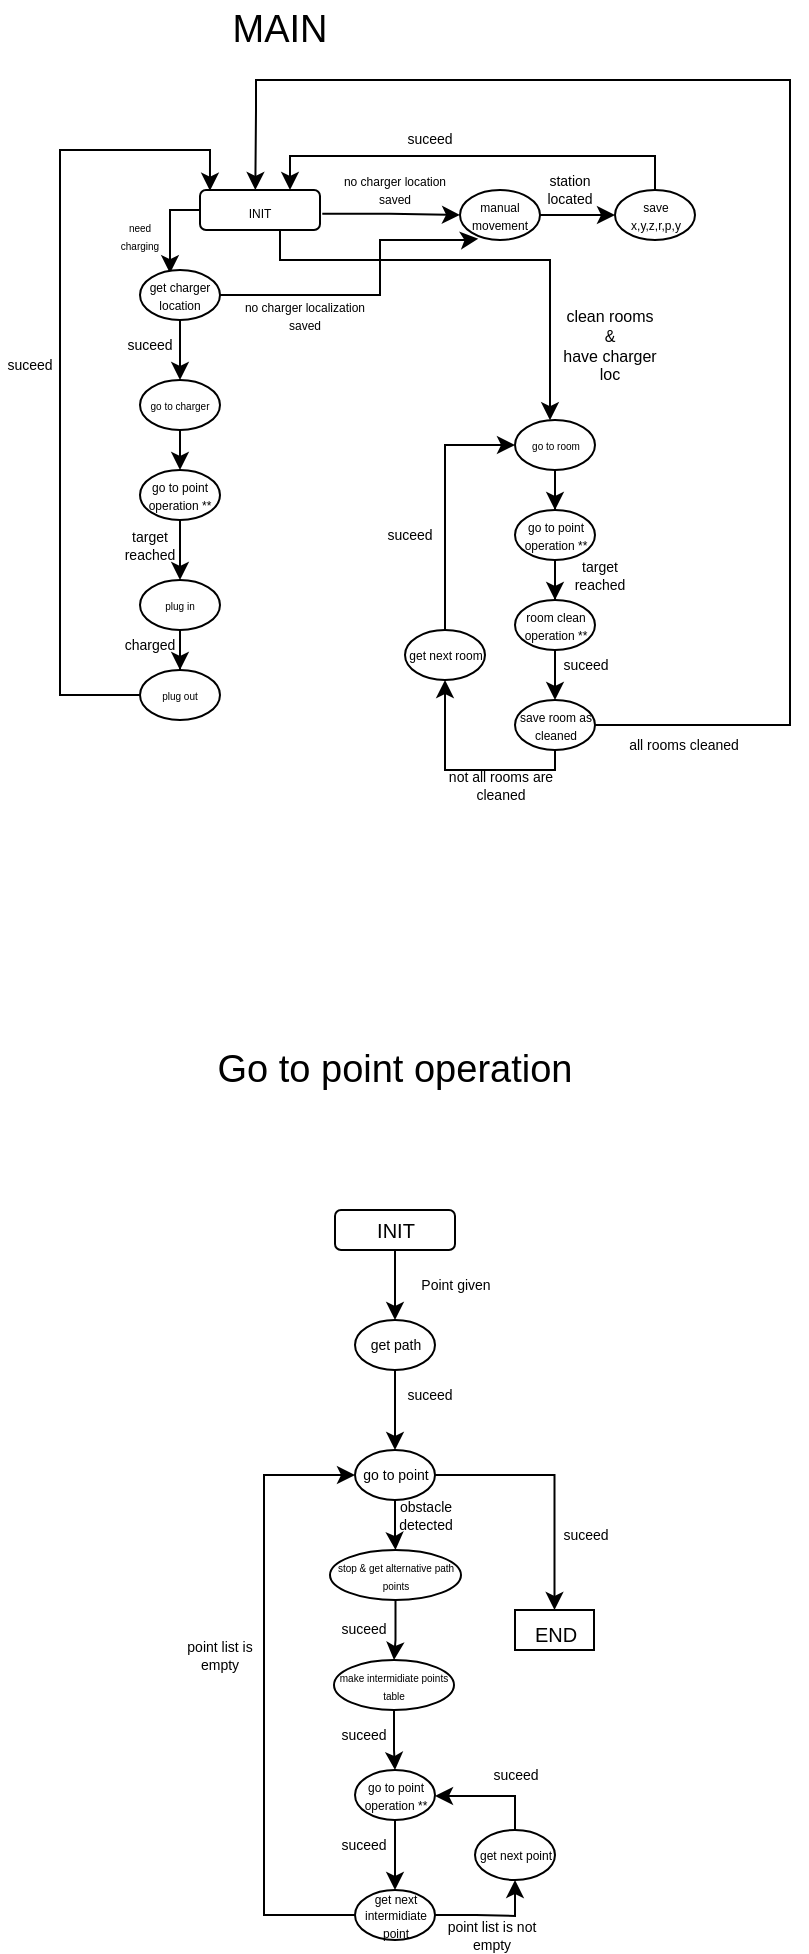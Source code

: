<mxfile version="19.0.0" type="github">
  <diagram id="uxtKMf21eRbsi_KwySVA" name="Page-1">
    <mxGraphModel dx="474" dy="254" grid="1" gridSize="5" guides="1" tooltips="1" connect="1" arrows="1" fold="1" page="1" pageScale="1" pageWidth="827" pageHeight="1169" math="0" shadow="0">
      <root>
        <mxCell id="0" />
        <mxCell id="1" parent="0" />
        <mxCell id="Do-2jzCsswZucwtNu8jR-17" style="edgeStyle=orthogonalEdgeStyle;rounded=0;orthogonalLoop=1;jettySize=auto;html=1;entryX=0.375;entryY=0.064;entryDx=0;entryDy=0;fontSize=7;entryPerimeter=0;" parent="1" source="Do-2jzCsswZucwtNu8jR-1" target="Do-2jzCsswZucwtNu8jR-3" edge="1">
          <mxGeometry relative="1" as="geometry">
            <Array as="points">
              <mxPoint x="103" y="115" />
            </Array>
          </mxGeometry>
        </mxCell>
        <mxCell id="Do-2jzCsswZucwtNu8jR-24" style="edgeStyle=orthogonalEdgeStyle;rounded=0;orthogonalLoop=1;jettySize=auto;html=1;fontSize=5;exitX=1.019;exitY=0.594;exitDx=0;exitDy=0;exitPerimeter=0;" parent="1" source="Do-2jzCsswZucwtNu8jR-1" target="Do-2jzCsswZucwtNu8jR-9" edge="1">
          <mxGeometry relative="1" as="geometry">
            <mxPoint x="225.5" y="117.5" as="sourcePoint" />
          </mxGeometry>
        </mxCell>
        <mxCell id="Do-2jzCsswZucwtNu8jR-28" style="edgeStyle=orthogonalEdgeStyle;rounded=0;orthogonalLoop=1;jettySize=auto;html=1;fontSize=5;" parent="1" source="Do-2jzCsswZucwtNu8jR-1" target="Do-2jzCsswZucwtNu8jR-14" edge="1">
          <mxGeometry relative="1" as="geometry">
            <Array as="points">
              <mxPoint x="158" y="140" />
              <mxPoint x="293" y="140" />
            </Array>
          </mxGeometry>
        </mxCell>
        <mxCell id="Do-2jzCsswZucwtNu8jR-1" value="&lt;font style=&quot;font-size: 6px;&quot;&gt;INIT&lt;/font&gt;" style="rounded=1;whiteSpace=wrap;html=1;" parent="1" vertex="1">
          <mxGeometry x="118" y="105" width="60" height="20" as="geometry" />
        </mxCell>
        <mxCell id="Do-2jzCsswZucwtNu8jR-19" style="edgeStyle=orthogonalEdgeStyle;rounded=0;orthogonalLoop=1;jettySize=auto;html=1;fontSize=5;" parent="1" source="Do-2jzCsswZucwtNu8jR-3" target="Do-2jzCsswZucwtNu8jR-7" edge="1">
          <mxGeometry relative="1" as="geometry">
            <Array as="points">
              <mxPoint x="108" y="180" />
              <mxPoint x="108" y="180" />
            </Array>
          </mxGeometry>
        </mxCell>
        <mxCell id="MTLXHmxA1OsBjIj6GVYz-12" style="edgeStyle=orthogonalEdgeStyle;rounded=0;orthogonalLoop=1;jettySize=auto;html=1;entryX=0.229;entryY=0.976;entryDx=0;entryDy=0;entryPerimeter=0;fontSize=6;" edge="1" parent="1" source="Do-2jzCsswZucwtNu8jR-3" target="Do-2jzCsswZucwtNu8jR-9">
          <mxGeometry relative="1" as="geometry">
            <Array as="points">
              <mxPoint x="208" y="158" />
              <mxPoint x="208" y="130" />
              <mxPoint x="251" y="130" />
            </Array>
          </mxGeometry>
        </mxCell>
        <mxCell id="Do-2jzCsswZucwtNu8jR-3" value="&lt;font style=&quot;font-size: 6px;&quot;&gt;get charger location&lt;br&gt;&lt;/font&gt;" style="ellipse;whiteSpace=wrap;html=1;fontSize=7;" parent="1" vertex="1">
          <mxGeometry x="88" y="145" width="40" height="25" as="geometry" />
        </mxCell>
        <mxCell id="Do-2jzCsswZucwtNu8jR-23" style="edgeStyle=orthogonalEdgeStyle;rounded=0;orthogonalLoop=1;jettySize=auto;html=1;entryX=0.083;entryY=0.017;entryDx=0;entryDy=0;fontSize=5;entryPerimeter=0;" parent="1" source="Do-2jzCsswZucwtNu8jR-4" target="Do-2jzCsswZucwtNu8jR-1" edge="1">
          <mxGeometry relative="1" as="geometry">
            <Array as="points">
              <mxPoint x="48" y="358" />
              <mxPoint x="48" y="85" />
              <mxPoint x="123" y="85" />
            </Array>
          </mxGeometry>
        </mxCell>
        <mxCell id="Do-2jzCsswZucwtNu8jR-4" value="&lt;font style=&quot;font-size: 5px;&quot;&gt;plug out&lt;/font&gt;" style="ellipse;whiteSpace=wrap;html=1;fontSize=7;" parent="1" vertex="1">
          <mxGeometry x="88" y="345" width="40" height="25" as="geometry" />
        </mxCell>
        <mxCell id="Do-2jzCsswZucwtNu8jR-22" style="edgeStyle=orthogonalEdgeStyle;rounded=0;orthogonalLoop=1;jettySize=auto;html=1;entryX=0.5;entryY=0;entryDx=0;entryDy=0;fontSize=5;" parent="1" source="Do-2jzCsswZucwtNu8jR-5" target="Do-2jzCsswZucwtNu8jR-4" edge="1">
          <mxGeometry relative="1" as="geometry" />
        </mxCell>
        <mxCell id="Do-2jzCsswZucwtNu8jR-5" value="&lt;font style=&quot;font-size: 5px;&quot;&gt;plug in&lt;/font&gt;" style="ellipse;whiteSpace=wrap;html=1;fontSize=7;" parent="1" vertex="1">
          <mxGeometry x="88" y="300" width="40" height="25" as="geometry" />
        </mxCell>
        <mxCell id="Do-2jzCsswZucwtNu8jR-21" style="edgeStyle=orthogonalEdgeStyle;rounded=0;orthogonalLoop=1;jettySize=auto;html=1;fontSize=5;" parent="1" source="Do-2jzCsswZucwtNu8jR-6" target="Do-2jzCsswZucwtNu8jR-5" edge="1">
          <mxGeometry relative="1" as="geometry" />
        </mxCell>
        <mxCell id="Do-2jzCsswZucwtNu8jR-6" value="&lt;font style=&quot;font-size: 6px;&quot;&gt;go to point operation **&lt;/font&gt;" style="ellipse;whiteSpace=wrap;html=1;fontSize=7;" parent="1" vertex="1">
          <mxGeometry x="88" y="245" width="40" height="25" as="geometry" />
        </mxCell>
        <mxCell id="Do-2jzCsswZucwtNu8jR-20" style="edgeStyle=orthogonalEdgeStyle;rounded=0;orthogonalLoop=1;jettySize=auto;html=1;fontSize=5;" parent="1" source="Do-2jzCsswZucwtNu8jR-7" target="Do-2jzCsswZucwtNu8jR-6" edge="1">
          <mxGeometry relative="1" as="geometry">
            <Array as="points">
              <mxPoint x="108" y="235" />
              <mxPoint x="108" y="235" />
            </Array>
          </mxGeometry>
        </mxCell>
        <mxCell id="Do-2jzCsswZucwtNu8jR-7" value="&lt;font style=&quot;font-size: 5px;&quot;&gt;go to charger&lt;/font&gt;" style="ellipse;whiteSpace=wrap;html=1;fontSize=7;" parent="1" vertex="1">
          <mxGeometry x="88" y="200" width="40" height="25" as="geometry" />
        </mxCell>
        <mxCell id="Do-2jzCsswZucwtNu8jR-26" style="edgeStyle=orthogonalEdgeStyle;rounded=0;orthogonalLoop=1;jettySize=auto;html=1;fontSize=5;" parent="1" source="Do-2jzCsswZucwtNu8jR-8" target="Do-2jzCsswZucwtNu8jR-1" edge="1">
          <mxGeometry relative="1" as="geometry">
            <Array as="points">
              <mxPoint x="346" y="88" />
              <mxPoint x="163" y="88" />
            </Array>
            <mxPoint x="218" y="107.5" as="targetPoint" />
          </mxGeometry>
        </mxCell>
        <mxCell id="Do-2jzCsswZucwtNu8jR-8" value="&lt;font style=&quot;font-size: 6px;&quot;&gt;save x,y,z,r,p,y&lt;/font&gt;" style="ellipse;whiteSpace=wrap;html=1;fontSize=7;" parent="1" vertex="1">
          <mxGeometry x="325.5" y="105" width="40" height="25" as="geometry" />
        </mxCell>
        <mxCell id="Do-2jzCsswZucwtNu8jR-25" style="edgeStyle=orthogonalEdgeStyle;rounded=0;orthogonalLoop=1;jettySize=auto;html=1;entryX=0;entryY=0.5;entryDx=0;entryDy=0;fontSize=5;" parent="1" source="Do-2jzCsswZucwtNu8jR-9" target="Do-2jzCsswZucwtNu8jR-8" edge="1">
          <mxGeometry relative="1" as="geometry">
            <Array as="points">
              <mxPoint x="310.5" y="117.5" />
              <mxPoint x="310.5" y="117.5" />
            </Array>
          </mxGeometry>
        </mxCell>
        <mxCell id="Do-2jzCsswZucwtNu8jR-9" value="&lt;font style=&quot;font-size: 6px;&quot;&gt;manual movement&lt;/font&gt;" style="ellipse;whiteSpace=wrap;html=1;fontSize=7;" parent="1" vertex="1">
          <mxGeometry x="248" y="105" width="40" height="25" as="geometry" />
        </mxCell>
        <mxCell id="Do-2jzCsswZucwtNu8jR-33" style="edgeStyle=orthogonalEdgeStyle;rounded=0;orthogonalLoop=1;jettySize=auto;html=1;entryX=0;entryY=0.5;entryDx=0;entryDy=0;fontSize=5;" parent="1" source="Do-2jzCsswZucwtNu8jR-10" target="Do-2jzCsswZucwtNu8jR-14" edge="1">
          <mxGeometry relative="1" as="geometry">
            <Array as="points">
              <mxPoint x="240.5" y="233" />
            </Array>
          </mxGeometry>
        </mxCell>
        <mxCell id="Do-2jzCsswZucwtNu8jR-10" value="&lt;font style=&quot;font-size: 6px;&quot;&gt;get next room&lt;/font&gt;" style="ellipse;whiteSpace=wrap;html=1;fontSize=7;" parent="1" vertex="1">
          <mxGeometry x="220.5" y="325" width="40" height="25" as="geometry" />
        </mxCell>
        <mxCell id="Do-2jzCsswZucwtNu8jR-32" style="edgeStyle=orthogonalEdgeStyle;rounded=0;orthogonalLoop=1;jettySize=auto;html=1;fontSize=5;" parent="1" source="Do-2jzCsswZucwtNu8jR-11" target="Do-2jzCsswZucwtNu8jR-10" edge="1">
          <mxGeometry relative="1" as="geometry">
            <Array as="points">
              <mxPoint x="295.5" y="395" />
              <mxPoint x="240.5" y="395" />
            </Array>
          </mxGeometry>
        </mxCell>
        <mxCell id="MTLXHmxA1OsBjIj6GVYz-20" style="edgeStyle=orthogonalEdgeStyle;rounded=0;orthogonalLoop=1;jettySize=auto;html=1;fontSize=5;entryX=0.461;entryY=0;entryDx=0;entryDy=0;entryPerimeter=0;" edge="1" parent="1" source="Do-2jzCsswZucwtNu8jR-11" target="Do-2jzCsswZucwtNu8jR-1">
          <mxGeometry relative="1" as="geometry">
            <mxPoint x="198" y="65" as="targetPoint" />
            <Array as="points">
              <mxPoint x="413" y="373" />
              <mxPoint x="413" y="50" />
              <mxPoint x="146" y="50" />
              <mxPoint x="146" y="65" />
            </Array>
          </mxGeometry>
        </mxCell>
        <mxCell id="Do-2jzCsswZucwtNu8jR-11" value="&lt;font style=&quot;font-size: 6px;&quot;&gt;save room as cleaned&lt;/font&gt;" style="ellipse;whiteSpace=wrap;html=1;fontSize=7;" parent="1" vertex="1">
          <mxGeometry x="275.5" y="360" width="40" height="25" as="geometry" />
        </mxCell>
        <mxCell id="Do-2jzCsswZucwtNu8jR-31" style="edgeStyle=orthogonalEdgeStyle;rounded=0;orthogonalLoop=1;jettySize=auto;html=1;entryX=0.5;entryY=0;entryDx=0;entryDy=0;fontSize=5;" parent="1" source="Do-2jzCsswZucwtNu8jR-12" target="Do-2jzCsswZucwtNu8jR-11" edge="1">
          <mxGeometry relative="1" as="geometry" />
        </mxCell>
        <mxCell id="Do-2jzCsswZucwtNu8jR-12" value="&lt;font style=&quot;font-size: 6px;&quot;&gt;room clean operation **&lt;/font&gt;" style="ellipse;whiteSpace=wrap;html=1;fontSize=7;" parent="1" vertex="1">
          <mxGeometry x="275.5" y="310" width="40" height="25" as="geometry" />
        </mxCell>
        <mxCell id="Do-2jzCsswZucwtNu8jR-30" style="edgeStyle=orthogonalEdgeStyle;rounded=0;orthogonalLoop=1;jettySize=auto;html=1;entryX=0.5;entryY=0;entryDx=0;entryDy=0;fontSize=5;" parent="1" source="Do-2jzCsswZucwtNu8jR-13" target="Do-2jzCsswZucwtNu8jR-12" edge="1">
          <mxGeometry relative="1" as="geometry" />
        </mxCell>
        <mxCell id="Do-2jzCsswZucwtNu8jR-13" value="&lt;font style=&quot;font-size: 6px;&quot;&gt;go to point operation **&lt;/font&gt;" style="ellipse;whiteSpace=wrap;html=1;fontSize=7;" parent="1" vertex="1">
          <mxGeometry x="275.5" y="265" width="40" height="25" as="geometry" />
        </mxCell>
        <mxCell id="Do-2jzCsswZucwtNu8jR-29" style="edgeStyle=orthogonalEdgeStyle;rounded=0;orthogonalLoop=1;jettySize=auto;html=1;fontSize=5;" parent="1" source="Do-2jzCsswZucwtNu8jR-14" target="Do-2jzCsswZucwtNu8jR-13" edge="1">
          <mxGeometry relative="1" as="geometry" />
        </mxCell>
        <mxCell id="Do-2jzCsswZucwtNu8jR-14" value="&lt;font style=&quot;font-size: 5px;&quot;&gt;go to room&lt;/font&gt;" style="ellipse;whiteSpace=wrap;html=1;fontSize=7;" parent="1" vertex="1">
          <mxGeometry x="275.5" y="220" width="40" height="25" as="geometry" />
        </mxCell>
        <mxCell id="Do-2jzCsswZucwtNu8jR-18" value="&lt;font style=&quot;font-size: 5px;&quot;&gt;need charging&lt;/font&gt;" style="text;html=1;strokeColor=none;fillColor=none;align=center;verticalAlign=middle;whiteSpace=wrap;rounded=0;fontSize=7;" parent="1" vertex="1">
          <mxGeometry x="73" y="120" width="30" height="15" as="geometry" />
        </mxCell>
        <mxCell id="MTLXHmxA1OsBjIj6GVYz-3" value="&lt;font style=&quot;font-size: 19px;&quot;&gt;MAIN&lt;/font&gt;" style="text;html=1;strokeColor=none;fillColor=none;align=center;verticalAlign=middle;whiteSpace=wrap;rounded=0;fontSize=6;" vertex="1" parent="1">
          <mxGeometry x="128" y="10" width="60" height="30" as="geometry" />
        </mxCell>
        <mxCell id="MTLXHmxA1OsBjIj6GVYz-4" value="suceed" style="text;html=1;strokeColor=none;fillColor=none;align=center;verticalAlign=middle;whiteSpace=wrap;rounded=0;fontSize=7;" vertex="1" parent="1">
          <mxGeometry x="18" y="185" width="30" height="15" as="geometry" />
        </mxCell>
        <mxCell id="MTLXHmxA1OsBjIj6GVYz-5" value="suceed" style="text;html=1;strokeColor=none;fillColor=none;align=center;verticalAlign=middle;whiteSpace=wrap;rounded=0;fontSize=7;" vertex="1" parent="1">
          <mxGeometry x="78" y="175" width="30" height="15" as="geometry" />
        </mxCell>
        <mxCell id="MTLXHmxA1OsBjIj6GVYz-7" value="target reached" style="text;html=1;strokeColor=none;fillColor=none;align=center;verticalAlign=middle;whiteSpace=wrap;rounded=0;fontSize=7;" vertex="1" parent="1">
          <mxGeometry x="78" y="275" width="30" height="15" as="geometry" />
        </mxCell>
        <mxCell id="MTLXHmxA1OsBjIj6GVYz-8" value="charged" style="text;html=1;strokeColor=none;fillColor=none;align=center;verticalAlign=middle;whiteSpace=wrap;rounded=0;fontSize=7;" vertex="1" parent="1">
          <mxGeometry x="78" y="325" width="30" height="15" as="geometry" />
        </mxCell>
        <mxCell id="MTLXHmxA1OsBjIj6GVYz-9" value="&lt;font style=&quot;font-size: 6px;&quot;&gt;no charger location saved&lt;/font&gt;" style="text;html=1;strokeColor=none;fillColor=none;align=center;verticalAlign=middle;whiteSpace=wrap;rounded=0;fontSize=7;" vertex="1" parent="1">
          <mxGeometry x="183" y="97.5" width="65" height="15" as="geometry" />
        </mxCell>
        <mxCell id="MTLXHmxA1OsBjIj6GVYz-10" value="station located" style="text;html=1;strokeColor=none;fillColor=none;align=center;verticalAlign=middle;whiteSpace=wrap;rounded=0;fontSize=7;" vertex="1" parent="1">
          <mxGeometry x="288" y="97.5" width="30" height="15" as="geometry" />
        </mxCell>
        <mxCell id="MTLXHmxA1OsBjIj6GVYz-11" value="suceed" style="text;html=1;strokeColor=none;fillColor=none;align=center;verticalAlign=middle;whiteSpace=wrap;rounded=0;fontSize=7;" vertex="1" parent="1">
          <mxGeometry x="218" y="70" width="30" height="20" as="geometry" />
        </mxCell>
        <mxCell id="MTLXHmxA1OsBjIj6GVYz-13" value="&lt;font style=&quot;font-size: 6px;&quot;&gt;no charger localization saved&lt;/font&gt;" style="text;html=1;strokeColor=none;fillColor=none;align=center;verticalAlign=middle;whiteSpace=wrap;rounded=0;fontSize=7;" vertex="1" parent="1">
          <mxGeometry x="138" y="160" width="65" height="15" as="geometry" />
        </mxCell>
        <mxCell id="MTLXHmxA1OsBjIj6GVYz-14" value="&lt;div style=&quot;font-size: 8px;&quot;&gt;&lt;font style=&quot;font-size: 8px;&quot;&gt;clean rooms &lt;br&gt;&lt;/font&gt;&lt;/div&gt;&lt;div style=&quot;font-size: 8px;&quot;&gt;&lt;font style=&quot;font-size: 8px;&quot;&gt;&amp;amp; &lt;br&gt;&lt;/font&gt;&lt;/div&gt;&lt;div style=&quot;font-size: 8px;&quot;&gt;&lt;font style=&quot;font-size: 8px;&quot;&gt;have charger loc&lt;/font&gt;&lt;/div&gt;" style="text;html=1;strokeColor=none;fillColor=none;align=center;verticalAlign=middle;whiteSpace=wrap;rounded=0;fontSize=7;" vertex="1" parent="1">
          <mxGeometry x="293" y="175" width="60" height="15" as="geometry" />
        </mxCell>
        <mxCell id="MTLXHmxA1OsBjIj6GVYz-16" value="target reached" style="text;html=1;strokeColor=none;fillColor=none;align=center;verticalAlign=middle;whiteSpace=wrap;rounded=0;fontSize=7;" vertex="1" parent="1">
          <mxGeometry x="303" y="290" width="30" height="15" as="geometry" />
        </mxCell>
        <mxCell id="MTLXHmxA1OsBjIj6GVYz-17" value="suceed" style="text;html=1;strokeColor=none;fillColor=none;align=center;verticalAlign=middle;whiteSpace=wrap;rounded=0;fontSize=7;" vertex="1" parent="1">
          <mxGeometry x="295.5" y="335" width="30" height="15" as="geometry" />
        </mxCell>
        <mxCell id="MTLXHmxA1OsBjIj6GVYz-18" value="not all rooms are cleaned" style="text;html=1;strokeColor=none;fillColor=none;align=center;verticalAlign=middle;whiteSpace=wrap;rounded=0;fontSize=7;" vertex="1" parent="1">
          <mxGeometry x="235.5" y="395" width="65" height="15" as="geometry" />
        </mxCell>
        <mxCell id="MTLXHmxA1OsBjIj6GVYz-19" value="suceed" style="text;html=1;strokeColor=none;fillColor=none;align=center;verticalAlign=middle;whiteSpace=wrap;rounded=0;fontSize=7;" vertex="1" parent="1">
          <mxGeometry x="208" y="270" width="30" height="15" as="geometry" />
        </mxCell>
        <mxCell id="MTLXHmxA1OsBjIj6GVYz-21" value="all rooms cleaned" style="text;html=1;strokeColor=none;fillColor=none;align=center;verticalAlign=middle;whiteSpace=wrap;rounded=0;fontSize=7;" vertex="1" parent="1">
          <mxGeometry x="325.5" y="375" width="67.5" height="15" as="geometry" />
        </mxCell>
        <mxCell id="MTLXHmxA1OsBjIj6GVYz-23" value="&lt;font style=&quot;font-size: 19px;&quot;&gt;Go to point operation&lt;/font&gt;" style="text;html=1;strokeColor=none;fillColor=none;align=center;verticalAlign=middle;whiteSpace=wrap;rounded=0;fontSize=6;" vertex="1" parent="1">
          <mxGeometry x="98" y="530" width="235" height="30" as="geometry" />
        </mxCell>
        <mxCell id="MTLXHmxA1OsBjIj6GVYz-27" style="edgeStyle=orthogonalEdgeStyle;rounded=0;orthogonalLoop=1;jettySize=auto;html=1;fontSize=19;" edge="1" parent="1" source="MTLXHmxA1OsBjIj6GVYz-24" target="MTLXHmxA1OsBjIj6GVYz-25">
          <mxGeometry relative="1" as="geometry" />
        </mxCell>
        <mxCell id="MTLXHmxA1OsBjIj6GVYz-24" value="&lt;font style=&quot;font-size: 10px;&quot;&gt;INIT&lt;/font&gt;" style="rounded=1;whiteSpace=wrap;html=1;" vertex="1" parent="1">
          <mxGeometry x="185.5" y="615" width="60" height="20" as="geometry" />
        </mxCell>
        <mxCell id="MTLXHmxA1OsBjIj6GVYz-31" style="edgeStyle=orthogonalEdgeStyle;rounded=0;orthogonalLoop=1;jettySize=auto;html=1;fontSize=10;" edge="1" parent="1" source="MTLXHmxA1OsBjIj6GVYz-25" target="MTLXHmxA1OsBjIj6GVYz-28">
          <mxGeometry relative="1" as="geometry" />
        </mxCell>
        <mxCell id="MTLXHmxA1OsBjIj6GVYz-25" value="get path" style="ellipse;whiteSpace=wrap;html=1;fontSize=7;" vertex="1" parent="1">
          <mxGeometry x="195.5" y="670" width="40" height="25" as="geometry" />
        </mxCell>
        <mxCell id="MTLXHmxA1OsBjIj6GVYz-26" value="Point given" style="text;html=1;strokeColor=none;fillColor=none;align=center;verticalAlign=middle;whiteSpace=wrap;rounded=0;fontSize=7;" vertex="1" parent="1">
          <mxGeometry x="220.5" y="645" width="49.5" height="15" as="geometry" />
        </mxCell>
        <mxCell id="MTLXHmxA1OsBjIj6GVYz-33" style="edgeStyle=orthogonalEdgeStyle;rounded=0;orthogonalLoop=1;jettySize=auto;html=1;fontSize=10;" edge="1" parent="1" source="MTLXHmxA1OsBjIj6GVYz-28" target="MTLXHmxA1OsBjIj6GVYz-30">
          <mxGeometry relative="1" as="geometry" />
        </mxCell>
        <mxCell id="MTLXHmxA1OsBjIj6GVYz-39" style="edgeStyle=orthogonalEdgeStyle;rounded=0;orthogonalLoop=1;jettySize=auto;html=1;fontSize=5;" edge="1" parent="1" source="MTLXHmxA1OsBjIj6GVYz-28" target="MTLXHmxA1OsBjIj6GVYz-35">
          <mxGeometry relative="1" as="geometry" />
        </mxCell>
        <mxCell id="MTLXHmxA1OsBjIj6GVYz-28" value="go to point" style="ellipse;whiteSpace=wrap;html=1;fontSize=7;" vertex="1" parent="1">
          <mxGeometry x="195.5" y="735" width="40" height="25" as="geometry" />
        </mxCell>
        <mxCell id="MTLXHmxA1OsBjIj6GVYz-30" value="&lt;font style=&quot;font-size: 10px;&quot;&gt;END&lt;/font&gt;" style="rounded=0;whiteSpace=wrap;html=1;fontSize=19;" vertex="1" parent="1">
          <mxGeometry x="275.5" y="815" width="39.5" height="20" as="geometry" />
        </mxCell>
        <mxCell id="MTLXHmxA1OsBjIj6GVYz-32" value="suceed" style="text;html=1;strokeColor=none;fillColor=none;align=center;verticalAlign=middle;whiteSpace=wrap;rounded=0;fontSize=7;" vertex="1" parent="1">
          <mxGeometry x="208" y="700" width="49.5" height="15" as="geometry" />
        </mxCell>
        <mxCell id="MTLXHmxA1OsBjIj6GVYz-34" value="suceed" style="text;html=1;strokeColor=none;fillColor=none;align=center;verticalAlign=middle;whiteSpace=wrap;rounded=0;fontSize=7;" vertex="1" parent="1">
          <mxGeometry x="285.75" y="770" width="49.5" height="15" as="geometry" />
        </mxCell>
        <mxCell id="MTLXHmxA1OsBjIj6GVYz-40" style="edgeStyle=orthogonalEdgeStyle;rounded=0;orthogonalLoop=1;jettySize=auto;html=1;entryX=0.5;entryY=0;entryDx=0;entryDy=0;fontSize=5;" edge="1" parent="1" source="MTLXHmxA1OsBjIj6GVYz-35" target="MTLXHmxA1OsBjIj6GVYz-36">
          <mxGeometry relative="1" as="geometry" />
        </mxCell>
        <mxCell id="MTLXHmxA1OsBjIj6GVYz-35" value="&lt;font style=&quot;font-size: 5px;&quot;&gt;stop &amp;amp; get alternative path points&lt;/font&gt;" style="ellipse;whiteSpace=wrap;html=1;fontSize=7;" vertex="1" parent="1">
          <mxGeometry x="183" y="785" width="65.5" height="25" as="geometry" />
        </mxCell>
        <mxCell id="MTLXHmxA1OsBjIj6GVYz-41" style="edgeStyle=orthogonalEdgeStyle;rounded=0;orthogonalLoop=1;jettySize=auto;html=1;entryX=0.5;entryY=0;entryDx=0;entryDy=0;fontSize=5;" edge="1" parent="1" source="MTLXHmxA1OsBjIj6GVYz-36" target="MTLXHmxA1OsBjIj6GVYz-37">
          <mxGeometry relative="1" as="geometry" />
        </mxCell>
        <mxCell id="MTLXHmxA1OsBjIj6GVYz-36" value="&lt;font style=&quot;font-size: 5px;&quot;&gt;make intermidiate points table&lt;/font&gt;" style="ellipse;whiteSpace=wrap;html=1;fontSize=7;" vertex="1" parent="1">
          <mxGeometry x="185" y="840" width="60" height="25" as="geometry" />
        </mxCell>
        <mxCell id="MTLXHmxA1OsBjIj6GVYz-42" style="edgeStyle=orthogonalEdgeStyle;rounded=0;orthogonalLoop=1;jettySize=auto;html=1;entryX=0.5;entryY=0;entryDx=0;entryDy=0;fontSize=5;" edge="1" parent="1" source="MTLXHmxA1OsBjIj6GVYz-37" target="MTLXHmxA1OsBjIj6GVYz-38">
          <mxGeometry relative="1" as="geometry" />
        </mxCell>
        <mxCell id="MTLXHmxA1OsBjIj6GVYz-37" value="&lt;font style=&quot;font-size: 6px;&quot;&gt;go to point operation **&lt;/font&gt;" style="ellipse;whiteSpace=wrap;html=1;fontSize=7;" vertex="1" parent="1">
          <mxGeometry x="195.5" y="895" width="40" height="25" as="geometry" />
        </mxCell>
        <mxCell id="MTLXHmxA1OsBjIj6GVYz-44" style="edgeStyle=orthogonalEdgeStyle;rounded=0;orthogonalLoop=1;jettySize=auto;html=1;entryX=0.5;entryY=1;entryDx=0;entryDy=0;fontSize=6;" edge="1" parent="1" source="MTLXHmxA1OsBjIj6GVYz-38" target="MTLXHmxA1OsBjIj6GVYz-43">
          <mxGeometry relative="1" as="geometry">
            <Array as="points">
              <mxPoint x="256" y="968" />
              <mxPoint x="276" y="968" />
            </Array>
          </mxGeometry>
        </mxCell>
        <mxCell id="MTLXHmxA1OsBjIj6GVYz-46" style="edgeStyle=orthogonalEdgeStyle;rounded=0;orthogonalLoop=1;jettySize=auto;html=1;entryX=0;entryY=0.5;entryDx=0;entryDy=0;fontSize=6;" edge="1" parent="1" source="MTLXHmxA1OsBjIj6GVYz-38" target="MTLXHmxA1OsBjIj6GVYz-28">
          <mxGeometry relative="1" as="geometry">
            <Array as="points">
              <mxPoint x="150" y="967.5" />
              <mxPoint x="150" y="748" />
            </Array>
          </mxGeometry>
        </mxCell>
        <mxCell id="MTLXHmxA1OsBjIj6GVYz-38" value="&lt;font style=&quot;font-size: 6px;&quot;&gt;get next intermidiate point&lt;/font&gt;" style="ellipse;whiteSpace=wrap;html=1;fontSize=7;" vertex="1" parent="1">
          <mxGeometry x="195.5" y="955" width="40" height="25" as="geometry" />
        </mxCell>
        <mxCell id="MTLXHmxA1OsBjIj6GVYz-45" style="edgeStyle=orthogonalEdgeStyle;rounded=0;orthogonalLoop=1;jettySize=auto;html=1;entryX=1;entryY=0.5;entryDx=0;entryDy=0;fontSize=6;" edge="1" parent="1" source="MTLXHmxA1OsBjIj6GVYz-43" target="MTLXHmxA1OsBjIj6GVYz-37">
          <mxGeometry relative="1" as="geometry">
            <Array as="points">
              <mxPoint x="276" y="908" />
              <mxPoint x="236" y="908" />
            </Array>
          </mxGeometry>
        </mxCell>
        <mxCell id="MTLXHmxA1OsBjIj6GVYz-43" value="&lt;font style=&quot;font-size: 6px;&quot;&gt;get next point&lt;/font&gt;" style="ellipse;whiteSpace=wrap;html=1;fontSize=7;" vertex="1" parent="1">
          <mxGeometry x="255.5" y="925" width="40" height="25" as="geometry" />
        </mxCell>
        <mxCell id="MTLXHmxA1OsBjIj6GVYz-47" value="suceed" style="text;html=1;strokeColor=none;fillColor=none;align=center;verticalAlign=middle;whiteSpace=wrap;rounded=0;fontSize=7;" vertex="1" parent="1">
          <mxGeometry x="175" y="870" width="49.5" height="15" as="geometry" />
        </mxCell>
        <mxCell id="MTLXHmxA1OsBjIj6GVYz-48" value="suceed" style="text;html=1;strokeColor=none;fillColor=none;align=center;verticalAlign=middle;whiteSpace=wrap;rounded=0;fontSize=7;" vertex="1" parent="1">
          <mxGeometry x="175" y="817.5" width="49.5" height="15" as="geometry" />
        </mxCell>
        <mxCell id="MTLXHmxA1OsBjIj6GVYz-49" value="suceed" style="text;html=1;strokeColor=none;fillColor=none;align=center;verticalAlign=middle;whiteSpace=wrap;rounded=0;fontSize=7;" vertex="1" parent="1">
          <mxGeometry x="175" y="925" width="49.5" height="15" as="geometry" />
        </mxCell>
        <mxCell id="MTLXHmxA1OsBjIj6GVYz-50" value="point list is empty" style="text;html=1;strokeColor=none;fillColor=none;align=center;verticalAlign=middle;whiteSpace=wrap;rounded=0;fontSize=7;" vertex="1" parent="1">
          <mxGeometry x="103" y="830" width="49.5" height="15" as="geometry" />
        </mxCell>
        <mxCell id="MTLXHmxA1OsBjIj6GVYz-51" value="point list is not empty" style="text;html=1;strokeColor=none;fillColor=none;align=center;verticalAlign=middle;whiteSpace=wrap;rounded=0;fontSize=7;" vertex="1" parent="1">
          <mxGeometry x="238.5" y="970" width="49.5" height="15" as="geometry" />
        </mxCell>
        <mxCell id="MTLXHmxA1OsBjIj6GVYz-52" value="suceed" style="text;html=1;strokeColor=none;fillColor=none;align=center;verticalAlign=middle;whiteSpace=wrap;rounded=0;fontSize=7;" vertex="1" parent="1">
          <mxGeometry x="250.75" y="890" width="49.5" height="15" as="geometry" />
        </mxCell>
        <mxCell id="MTLXHmxA1OsBjIj6GVYz-53" value="obstacle detected" style="text;html=1;strokeColor=none;fillColor=none;align=center;verticalAlign=middle;whiteSpace=wrap;rounded=0;fontSize=7;" vertex="1" parent="1">
          <mxGeometry x="206" y="760" width="49.5" height="15" as="geometry" />
        </mxCell>
      </root>
    </mxGraphModel>
  </diagram>
</mxfile>
